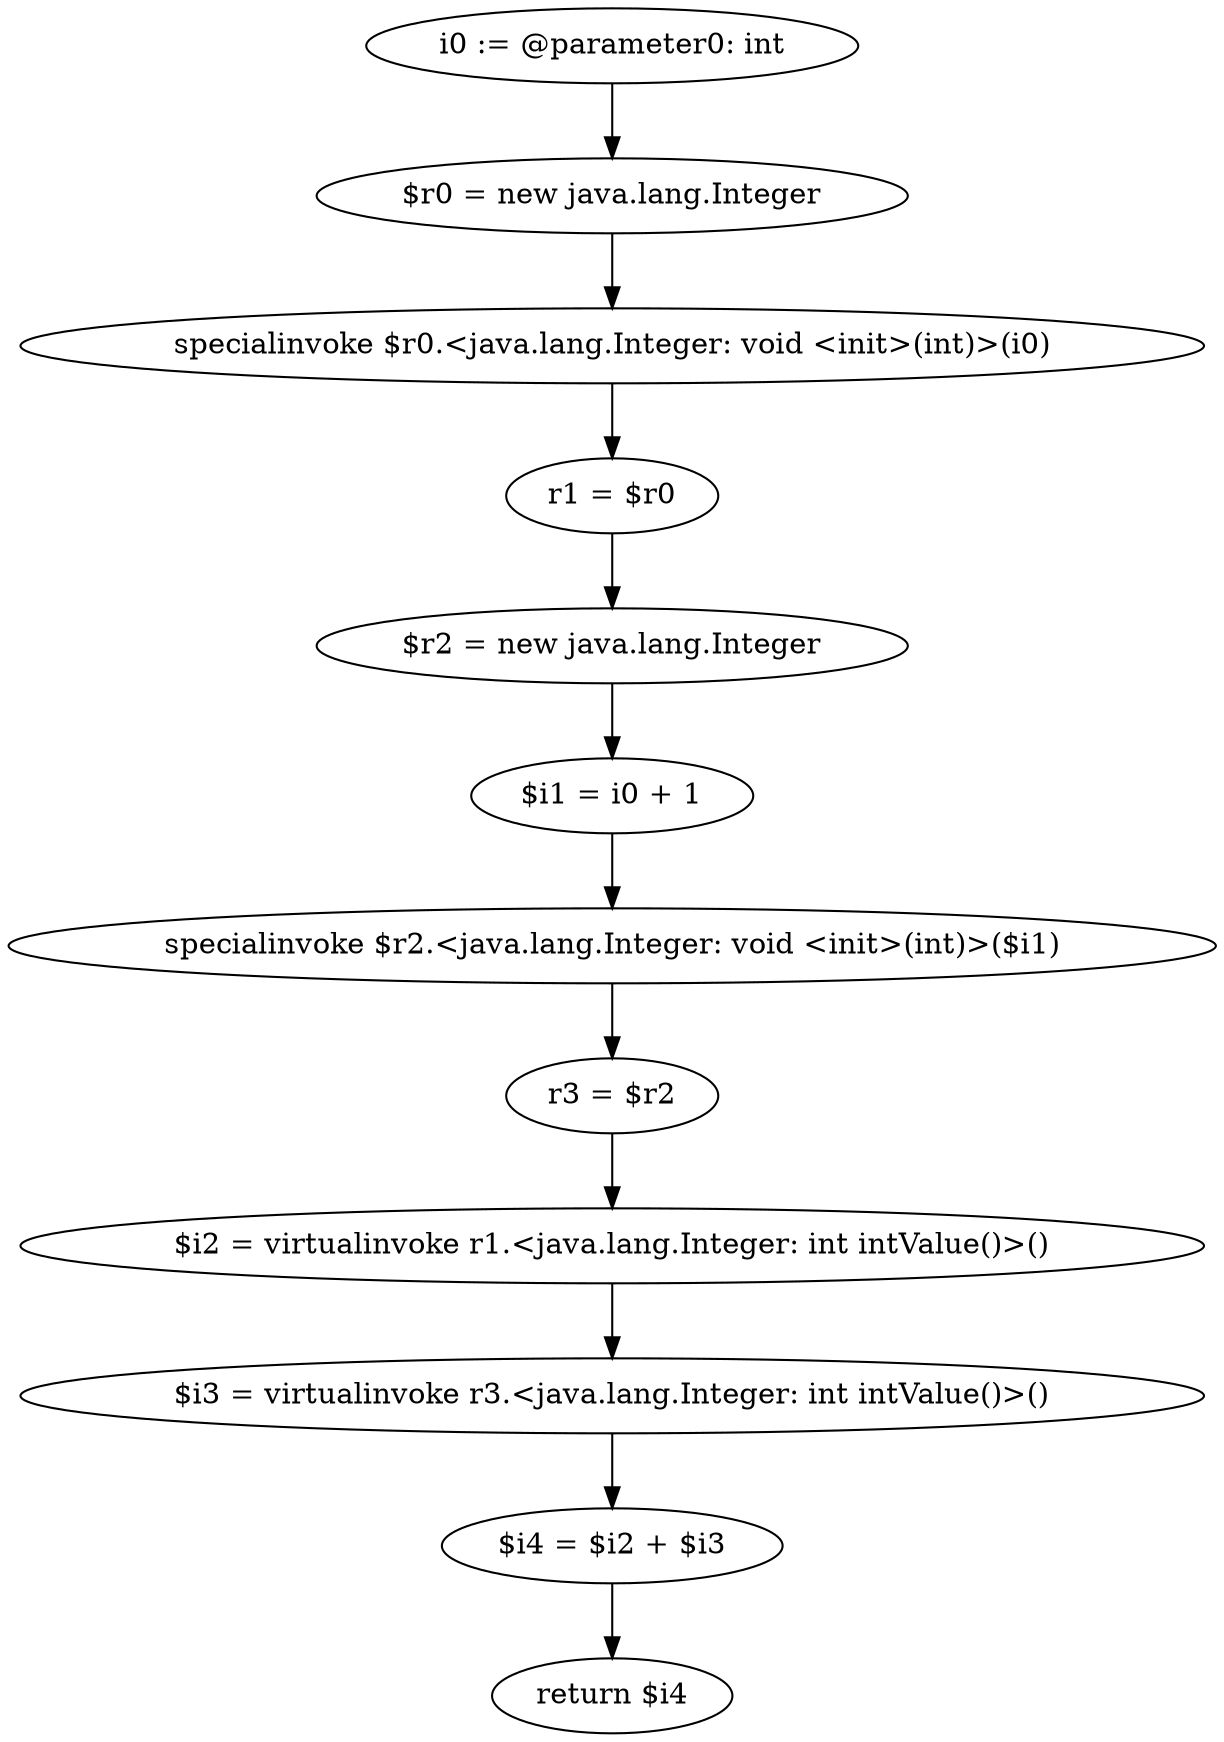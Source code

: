digraph "unitGraph" {
    "i0 := @parameter0: int"
    "$r0 = new java.lang.Integer"
    "specialinvoke $r0.<java.lang.Integer: void <init>(int)>(i0)"
    "r1 = $r0"
    "$r2 = new java.lang.Integer"
    "$i1 = i0 + 1"
    "specialinvoke $r2.<java.lang.Integer: void <init>(int)>($i1)"
    "r3 = $r2"
    "$i2 = virtualinvoke r1.<java.lang.Integer: int intValue()>()"
    "$i3 = virtualinvoke r3.<java.lang.Integer: int intValue()>()"
    "$i4 = $i2 + $i3"
    "return $i4"
    "i0 := @parameter0: int"->"$r0 = new java.lang.Integer";
    "$r0 = new java.lang.Integer"->"specialinvoke $r0.<java.lang.Integer: void <init>(int)>(i0)";
    "specialinvoke $r0.<java.lang.Integer: void <init>(int)>(i0)"->"r1 = $r0";
    "r1 = $r0"->"$r2 = new java.lang.Integer";
    "$r2 = new java.lang.Integer"->"$i1 = i0 + 1";
    "$i1 = i0 + 1"->"specialinvoke $r2.<java.lang.Integer: void <init>(int)>($i1)";
    "specialinvoke $r2.<java.lang.Integer: void <init>(int)>($i1)"->"r3 = $r2";
    "r3 = $r2"->"$i2 = virtualinvoke r1.<java.lang.Integer: int intValue()>()";
    "$i2 = virtualinvoke r1.<java.lang.Integer: int intValue()>()"->"$i3 = virtualinvoke r3.<java.lang.Integer: int intValue()>()";
    "$i3 = virtualinvoke r3.<java.lang.Integer: int intValue()>()"->"$i4 = $i2 + $i3";
    "$i4 = $i2 + $i3"->"return $i4";
}
